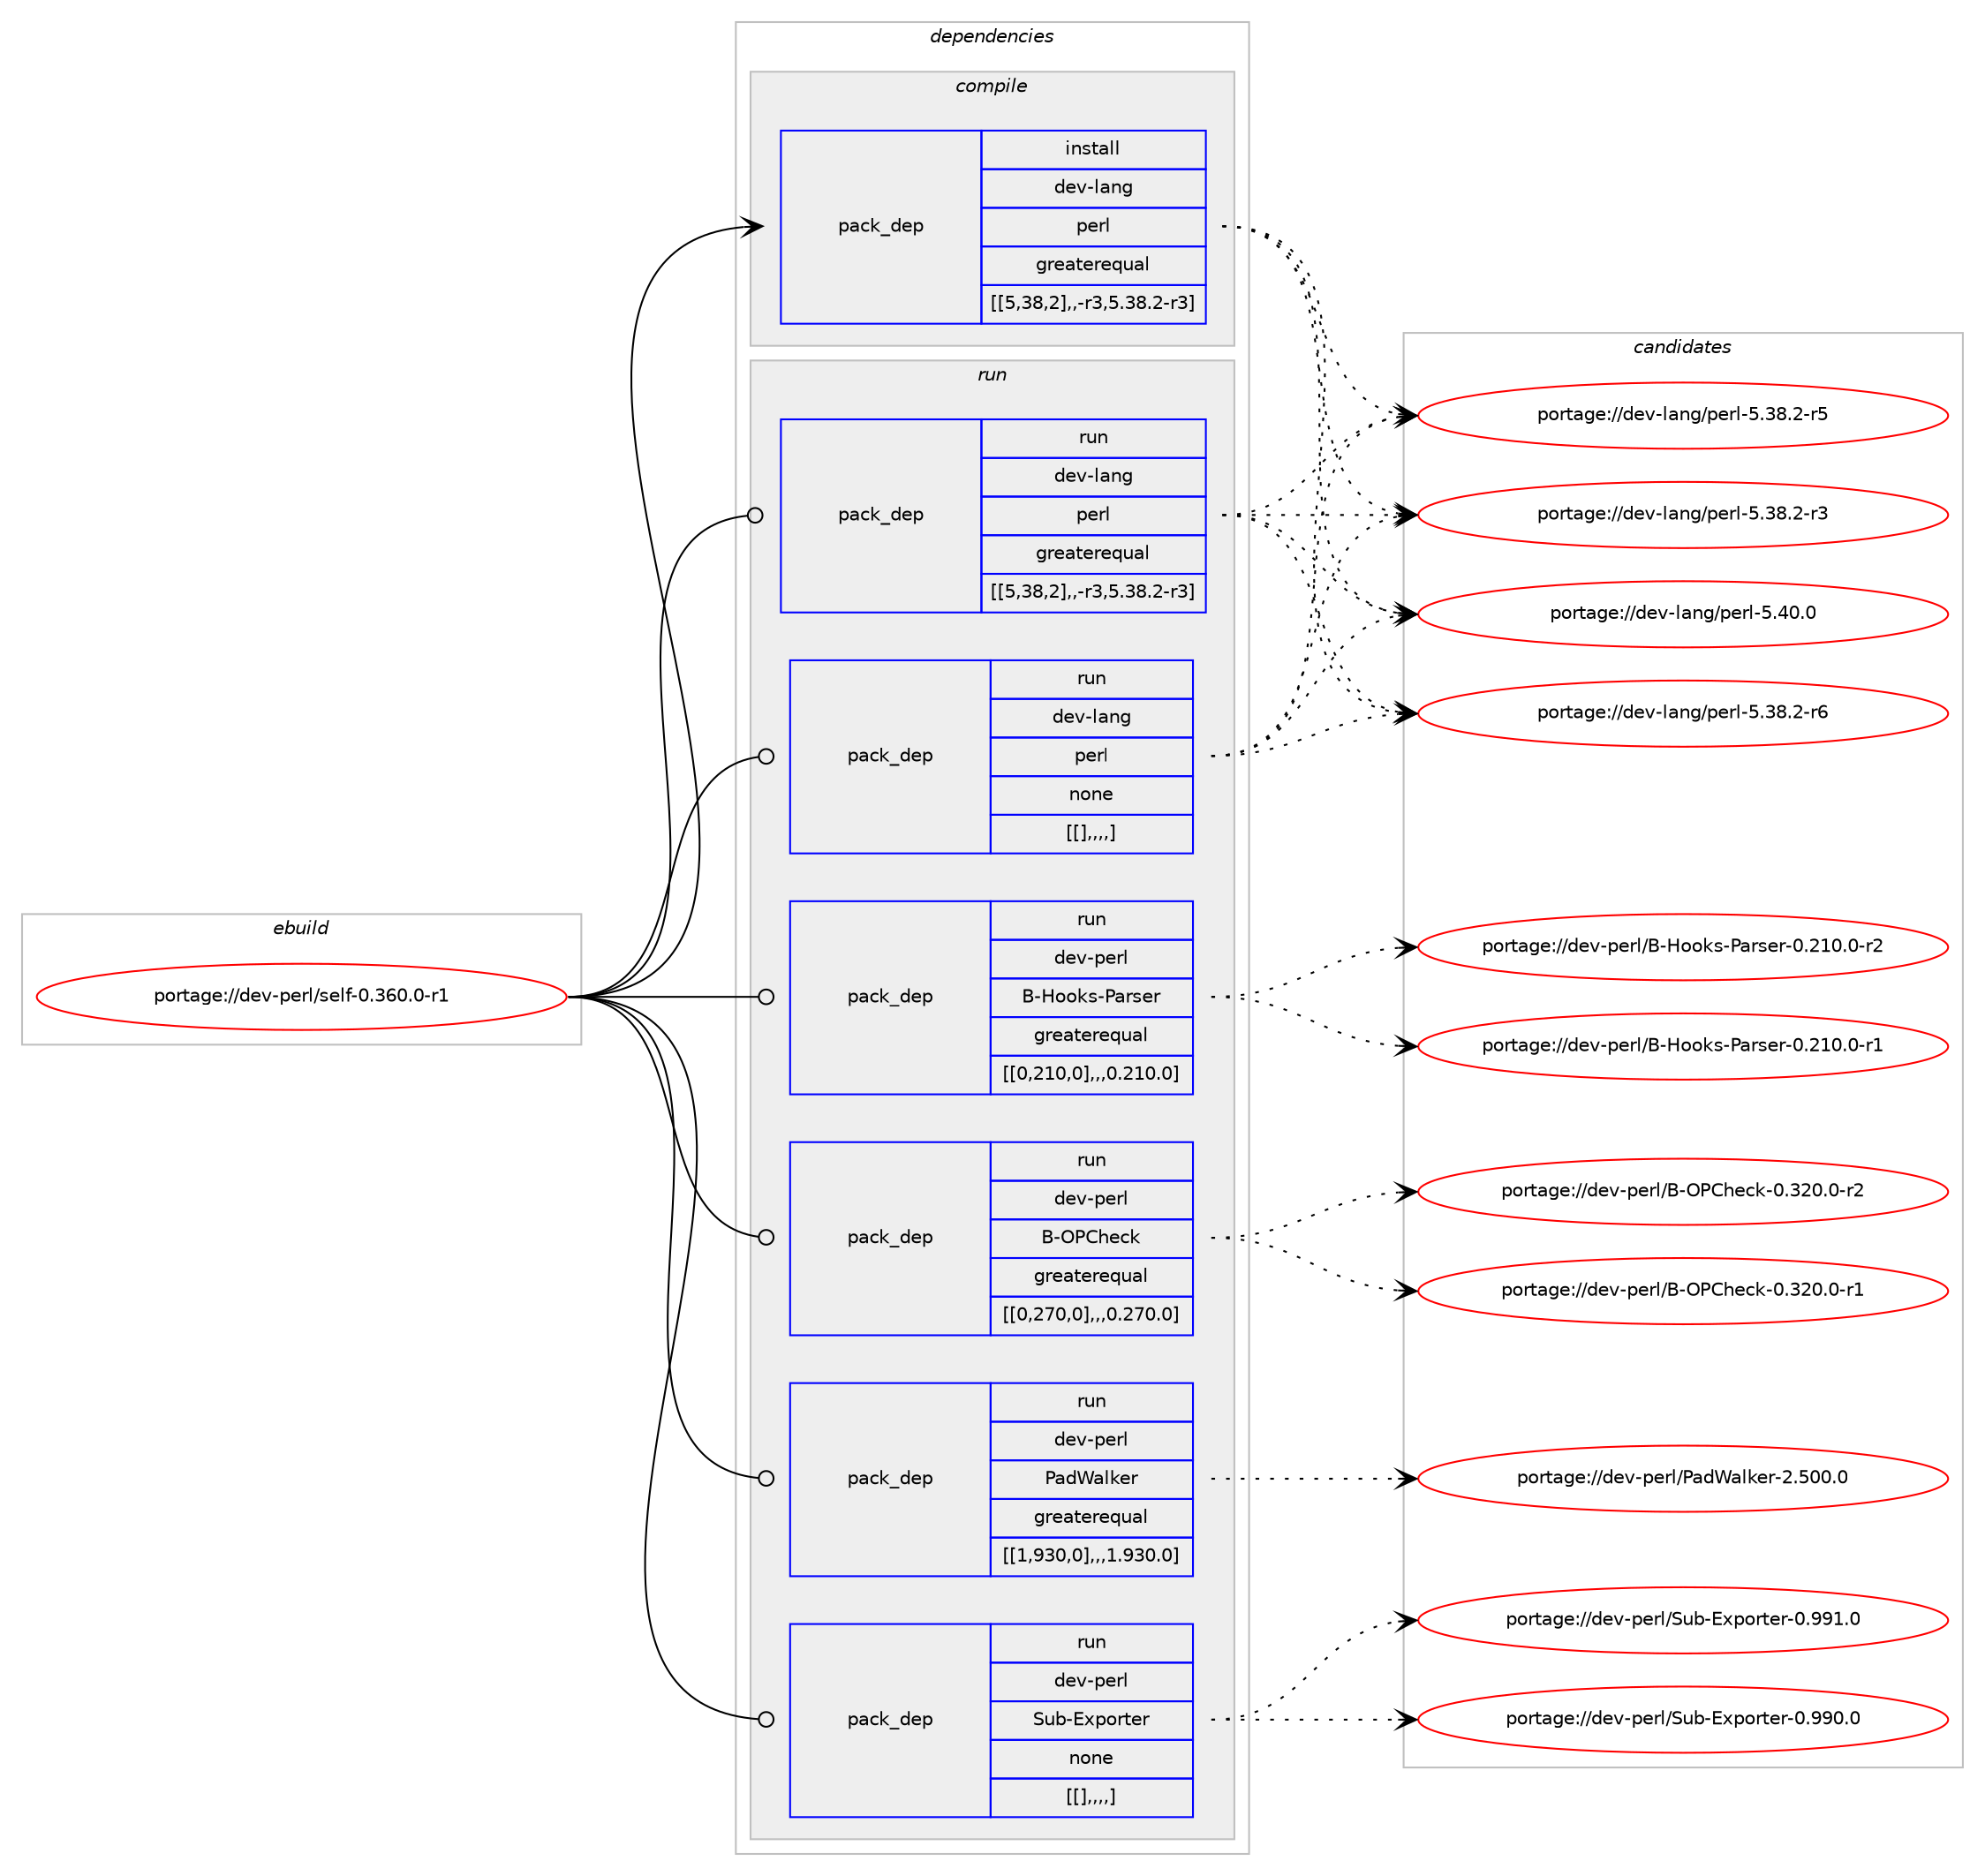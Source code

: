 digraph prolog {

# *************
# Graph options
# *************

newrank=true;
concentrate=true;
compound=true;
graph [rankdir=LR,fontname=Helvetica,fontsize=10,ranksep=1.5];#, ranksep=2.5, nodesep=0.2];
edge  [arrowhead=vee];
node  [fontname=Helvetica,fontsize=10];

# **********
# The ebuild
# **********

subgraph cluster_leftcol {
color=gray;
label=<<i>ebuild</i>>;
id [label="portage://dev-perl/self-0.360.0-r1", color=red, width=4, href="../dev-perl/self-0.360.0-r1.svg"];
}

# ****************
# The dependencies
# ****************

subgraph cluster_midcol {
color=gray;
label=<<i>dependencies</i>>;
subgraph cluster_compile {
fillcolor="#eeeeee";
style=filled;
label=<<i>compile</i>>;
subgraph pack108639 {
dependency140436 [label=<<TABLE BORDER="0" CELLBORDER="1" CELLSPACING="0" CELLPADDING="4" WIDTH="220"><TR><TD ROWSPAN="6" CELLPADDING="30">pack_dep</TD></TR><TR><TD WIDTH="110">install</TD></TR><TR><TD>dev-lang</TD></TR><TR><TD>perl</TD></TR><TR><TD>greaterequal</TD></TR><TR><TD>[[5,38,2],,-r3,5.38.2-r3]</TD></TR></TABLE>>, shape=none, color=blue];
}
id:e -> dependency140436:w [weight=20,style="solid",arrowhead="vee"];
}
subgraph cluster_compileandrun {
fillcolor="#eeeeee";
style=filled;
label=<<i>compile and run</i>>;
}
subgraph cluster_run {
fillcolor="#eeeeee";
style=filled;
label=<<i>run</i>>;
subgraph pack108640 {
dependency140437 [label=<<TABLE BORDER="0" CELLBORDER="1" CELLSPACING="0" CELLPADDING="4" WIDTH="220"><TR><TD ROWSPAN="6" CELLPADDING="30">pack_dep</TD></TR><TR><TD WIDTH="110">run</TD></TR><TR><TD>dev-lang</TD></TR><TR><TD>perl</TD></TR><TR><TD>greaterequal</TD></TR><TR><TD>[[5,38,2],,-r3,5.38.2-r3]</TD></TR></TABLE>>, shape=none, color=blue];
}
id:e -> dependency140437:w [weight=20,style="solid",arrowhead="odot"];
subgraph pack108641 {
dependency140438 [label=<<TABLE BORDER="0" CELLBORDER="1" CELLSPACING="0" CELLPADDING="4" WIDTH="220"><TR><TD ROWSPAN="6" CELLPADDING="30">pack_dep</TD></TR><TR><TD WIDTH="110">run</TD></TR><TR><TD>dev-lang</TD></TR><TR><TD>perl</TD></TR><TR><TD>none</TD></TR><TR><TD>[[],,,,]</TD></TR></TABLE>>, shape=none, color=blue];
}
id:e -> dependency140438:w [weight=20,style="solid",arrowhead="odot"];
subgraph pack108642 {
dependency140439 [label=<<TABLE BORDER="0" CELLBORDER="1" CELLSPACING="0" CELLPADDING="4" WIDTH="220"><TR><TD ROWSPAN="6" CELLPADDING="30">pack_dep</TD></TR><TR><TD WIDTH="110">run</TD></TR><TR><TD>dev-perl</TD></TR><TR><TD>B-Hooks-Parser</TD></TR><TR><TD>greaterequal</TD></TR><TR><TD>[[0,210,0],,,0.210.0]</TD></TR></TABLE>>, shape=none, color=blue];
}
id:e -> dependency140439:w [weight=20,style="solid",arrowhead="odot"];
subgraph pack108643 {
dependency140440 [label=<<TABLE BORDER="0" CELLBORDER="1" CELLSPACING="0" CELLPADDING="4" WIDTH="220"><TR><TD ROWSPAN="6" CELLPADDING="30">pack_dep</TD></TR><TR><TD WIDTH="110">run</TD></TR><TR><TD>dev-perl</TD></TR><TR><TD>B-OPCheck</TD></TR><TR><TD>greaterequal</TD></TR><TR><TD>[[0,270,0],,,0.270.0]</TD></TR></TABLE>>, shape=none, color=blue];
}
id:e -> dependency140440:w [weight=20,style="solid",arrowhead="odot"];
subgraph pack108644 {
dependency140441 [label=<<TABLE BORDER="0" CELLBORDER="1" CELLSPACING="0" CELLPADDING="4" WIDTH="220"><TR><TD ROWSPAN="6" CELLPADDING="30">pack_dep</TD></TR><TR><TD WIDTH="110">run</TD></TR><TR><TD>dev-perl</TD></TR><TR><TD>PadWalker</TD></TR><TR><TD>greaterequal</TD></TR><TR><TD>[[1,930,0],,,1.930.0]</TD></TR></TABLE>>, shape=none, color=blue];
}
id:e -> dependency140441:w [weight=20,style="solid",arrowhead="odot"];
subgraph pack108645 {
dependency140442 [label=<<TABLE BORDER="0" CELLBORDER="1" CELLSPACING="0" CELLPADDING="4" WIDTH="220"><TR><TD ROWSPAN="6" CELLPADDING="30">pack_dep</TD></TR><TR><TD WIDTH="110">run</TD></TR><TR><TD>dev-perl</TD></TR><TR><TD>Sub-Exporter</TD></TR><TR><TD>none</TD></TR><TR><TD>[[],,,,]</TD></TR></TABLE>>, shape=none, color=blue];
}
id:e -> dependency140442:w [weight=20,style="solid",arrowhead="odot"];
}
}

# **************
# The candidates
# **************

subgraph cluster_choices {
rank=same;
color=gray;
label=<<i>candidates</i>>;

subgraph choice108639 {
color=black;
nodesep=1;
choice10010111845108971101034711210111410845534652484648 [label="portage://dev-lang/perl-5.40.0", color=red, width=4,href="../dev-lang/perl-5.40.0.svg"];
choice100101118451089711010347112101114108455346515646504511454 [label="portage://dev-lang/perl-5.38.2-r6", color=red, width=4,href="../dev-lang/perl-5.38.2-r6.svg"];
choice100101118451089711010347112101114108455346515646504511453 [label="portage://dev-lang/perl-5.38.2-r5", color=red, width=4,href="../dev-lang/perl-5.38.2-r5.svg"];
choice100101118451089711010347112101114108455346515646504511451 [label="portage://dev-lang/perl-5.38.2-r3", color=red, width=4,href="../dev-lang/perl-5.38.2-r3.svg"];
dependency140436:e -> choice10010111845108971101034711210111410845534652484648:w [style=dotted,weight="100"];
dependency140436:e -> choice100101118451089711010347112101114108455346515646504511454:w [style=dotted,weight="100"];
dependency140436:e -> choice100101118451089711010347112101114108455346515646504511453:w [style=dotted,weight="100"];
dependency140436:e -> choice100101118451089711010347112101114108455346515646504511451:w [style=dotted,weight="100"];
}
subgraph choice108640 {
color=black;
nodesep=1;
choice10010111845108971101034711210111410845534652484648 [label="portage://dev-lang/perl-5.40.0", color=red, width=4,href="../dev-lang/perl-5.40.0.svg"];
choice100101118451089711010347112101114108455346515646504511454 [label="portage://dev-lang/perl-5.38.2-r6", color=red, width=4,href="../dev-lang/perl-5.38.2-r6.svg"];
choice100101118451089711010347112101114108455346515646504511453 [label="portage://dev-lang/perl-5.38.2-r5", color=red, width=4,href="../dev-lang/perl-5.38.2-r5.svg"];
choice100101118451089711010347112101114108455346515646504511451 [label="portage://dev-lang/perl-5.38.2-r3", color=red, width=4,href="../dev-lang/perl-5.38.2-r3.svg"];
dependency140437:e -> choice10010111845108971101034711210111410845534652484648:w [style=dotted,weight="100"];
dependency140437:e -> choice100101118451089711010347112101114108455346515646504511454:w [style=dotted,weight="100"];
dependency140437:e -> choice100101118451089711010347112101114108455346515646504511453:w [style=dotted,weight="100"];
dependency140437:e -> choice100101118451089711010347112101114108455346515646504511451:w [style=dotted,weight="100"];
}
subgraph choice108641 {
color=black;
nodesep=1;
choice10010111845108971101034711210111410845534652484648 [label="portage://dev-lang/perl-5.40.0", color=red, width=4,href="../dev-lang/perl-5.40.0.svg"];
choice100101118451089711010347112101114108455346515646504511454 [label="portage://dev-lang/perl-5.38.2-r6", color=red, width=4,href="../dev-lang/perl-5.38.2-r6.svg"];
choice100101118451089711010347112101114108455346515646504511453 [label="portage://dev-lang/perl-5.38.2-r5", color=red, width=4,href="../dev-lang/perl-5.38.2-r5.svg"];
choice100101118451089711010347112101114108455346515646504511451 [label="portage://dev-lang/perl-5.38.2-r3", color=red, width=4,href="../dev-lang/perl-5.38.2-r3.svg"];
dependency140438:e -> choice10010111845108971101034711210111410845534652484648:w [style=dotted,weight="100"];
dependency140438:e -> choice100101118451089711010347112101114108455346515646504511454:w [style=dotted,weight="100"];
dependency140438:e -> choice100101118451089711010347112101114108455346515646504511453:w [style=dotted,weight="100"];
dependency140438:e -> choice100101118451089711010347112101114108455346515646504511451:w [style=dotted,weight="100"];
}
subgraph choice108642 {
color=black;
nodesep=1;
choice100101118451121011141084766457211111110711545809711411510111445484650494846484511450 [label="portage://dev-perl/B-Hooks-Parser-0.210.0-r2", color=red, width=4,href="../dev-perl/B-Hooks-Parser-0.210.0-r2.svg"];
choice100101118451121011141084766457211111110711545809711411510111445484650494846484511449 [label="portage://dev-perl/B-Hooks-Parser-0.210.0-r1", color=red, width=4,href="../dev-perl/B-Hooks-Parser-0.210.0-r1.svg"];
dependency140439:e -> choice100101118451121011141084766457211111110711545809711411510111445484650494846484511450:w [style=dotted,weight="100"];
dependency140439:e -> choice100101118451121011141084766457211111110711545809711411510111445484650494846484511449:w [style=dotted,weight="100"];
}
subgraph choice108643 {
color=black;
nodesep=1;
choice100101118451121011141084766457980671041019910745484651504846484511450 [label="portage://dev-perl/B-OPCheck-0.320.0-r2", color=red, width=4,href="../dev-perl/B-OPCheck-0.320.0-r2.svg"];
choice100101118451121011141084766457980671041019910745484651504846484511449 [label="portage://dev-perl/B-OPCheck-0.320.0-r1", color=red, width=4,href="../dev-perl/B-OPCheck-0.320.0-r1.svg"];
dependency140440:e -> choice100101118451121011141084766457980671041019910745484651504846484511450:w [style=dotted,weight="100"];
dependency140440:e -> choice100101118451121011141084766457980671041019910745484651504846484511449:w [style=dotted,weight="100"];
}
subgraph choice108644 {
color=black;
nodesep=1;
choice1001011184511210111410847809710087971081071011144550465348484648 [label="portage://dev-perl/PadWalker-2.500.0", color=red, width=4,href="../dev-perl/PadWalker-2.500.0.svg"];
dependency140441:e -> choice1001011184511210111410847809710087971081071011144550465348484648:w [style=dotted,weight="100"];
}
subgraph choice108645 {
color=black;
nodesep=1;
choice1001011184511210111410847831179845691201121111141161011144548465757494648 [label="portage://dev-perl/Sub-Exporter-0.991.0", color=red, width=4,href="../dev-perl/Sub-Exporter-0.991.0.svg"];
choice1001011184511210111410847831179845691201121111141161011144548465757484648 [label="portage://dev-perl/Sub-Exporter-0.990.0", color=red, width=4,href="../dev-perl/Sub-Exporter-0.990.0.svg"];
dependency140442:e -> choice1001011184511210111410847831179845691201121111141161011144548465757494648:w [style=dotted,weight="100"];
dependency140442:e -> choice1001011184511210111410847831179845691201121111141161011144548465757484648:w [style=dotted,weight="100"];
}
}

}
